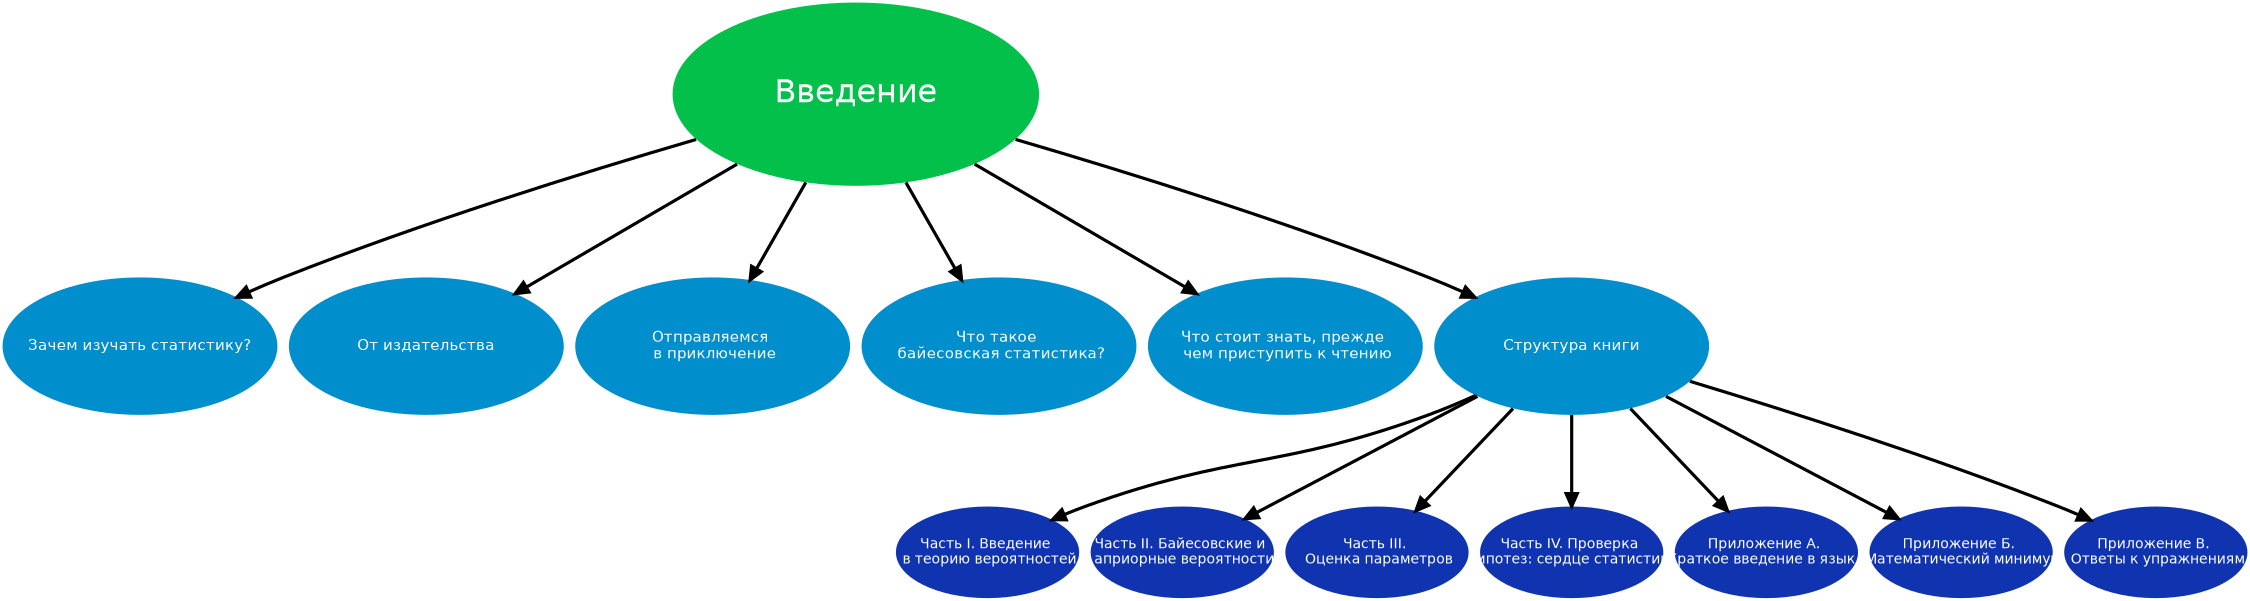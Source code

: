digraph MindMap {
  dpi=300;
  size = "15";
  fontname="Helvetica";
  graph [ranksep=2];

  node [
    shape=ellipse
    style=filled
    fillcolor="#03C04A"
    fontname=Helvetica
    fontsize=50
    fontcolor="#FFFFFF"
    width=8
    height=4
    penwidth=0
    fixedsize=true
    ];
  edge [
    arrowhead=normal
    arrowsize=2
    penwidth=5
    ];

  root [ label ="Введение" ];
  
  node [
    fontsize=24
    fillcolor="#008ECC"
    width=6
    height=3
    ];
  
   11 [ label="Зачем изучать статистику?" ];
   12 [ label="От издательства" ];
   13 [ label="Отправляемся \n в приключение" ];
   14 [ label="Что такое \n байесовская статистика?" ];
   15 [ label="Что стоит знать, прежде \n чем приступить к чтению" ];
   16 [ label="Структура книги" ];
   
  root->{ 11 12 13 14 15 16 };
  
  node [
    fontsize=22
    fillcolor="#1034AF"
    width=4
    height=2
    ];
    
  21 [ label="Часть I. Введение \n в теорию вероятностей" ];
  22 [ label="Часть II. Байесовские и \n априорные вероятности" ];
  23 [ label="Часть III. \n Оценка параметров" ];
  24 [ label="Часть IV. Проверка \n гипотез: сердце статистики" ];
  25 [ label="Приложение A. \n Краткое введение в язык R" ];
  26 [ label="Приложение Б. \n Математический минимум" ];
  27 [ label="Приложение В. \n Ответы к упражнениям" ];

  16-> { 21 22 23 24 25 26 27 };
  
}

